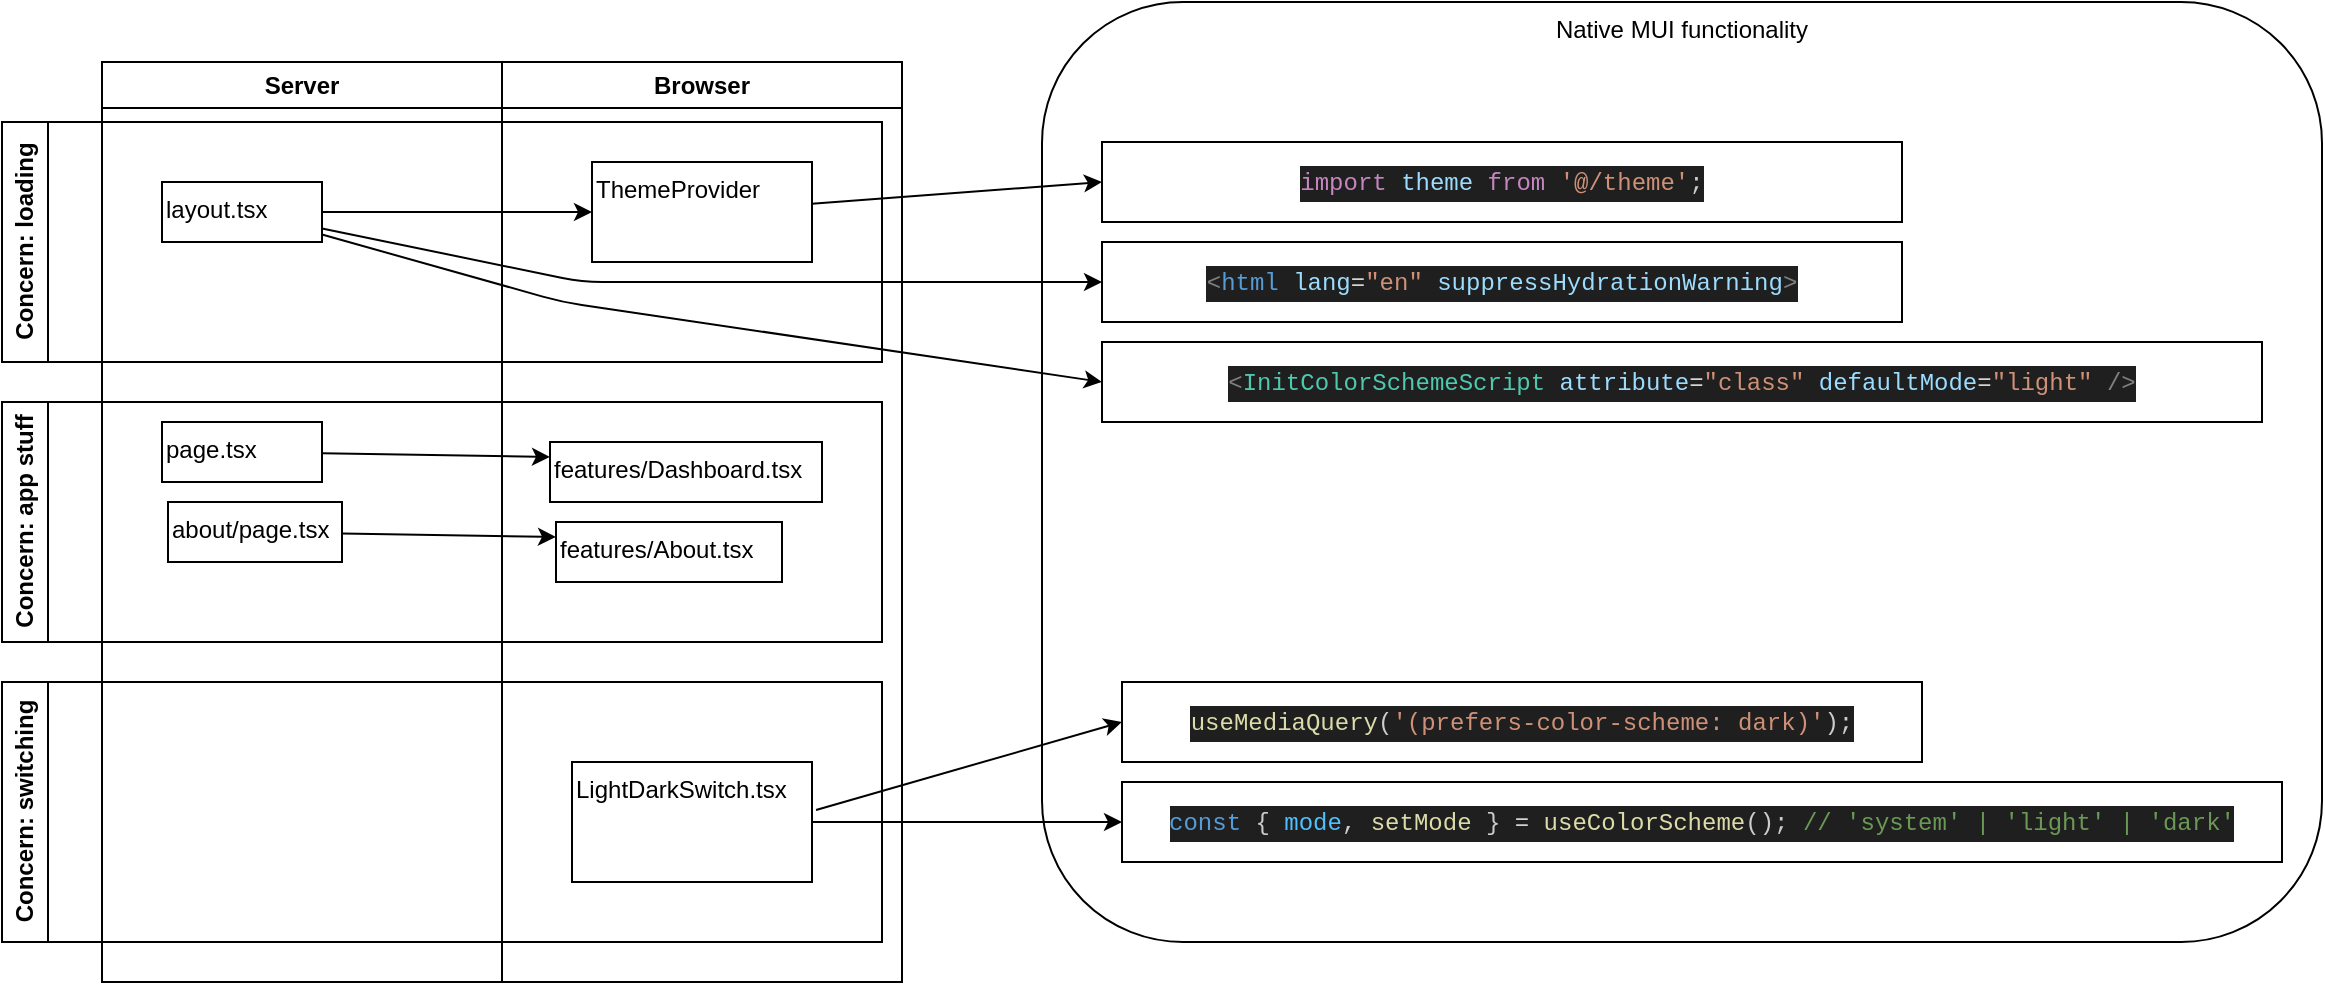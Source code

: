 <mxfile>
    <diagram id="koXbLAuU0xPHTZI7kgfI" name="Page-1">
        <mxGraphModel dx="1046" dy="902" grid="1" gridSize="10" guides="1" tooltips="1" connect="1" arrows="1" fold="1" page="1" pageScale="1" pageWidth="827" pageHeight="1169" math="0" shadow="0">
            <root>
                <mxCell id="0"/>
                <mxCell id="1" parent="0"/>
                <mxCell id="2" value="Browser" style="swimlane;whiteSpace=wrap;html=1;" parent="1" vertex="1">
                    <mxGeometry x="340" y="110" width="200" height="460" as="geometry"/>
                </mxCell>
                <mxCell id="11" value="LightDarkSwitch.tsx" style="rounded=0;whiteSpace=wrap;html=1;align=left;verticalAlign=top;" parent="2" vertex="1">
                    <mxGeometry x="35" y="350" width="120" height="60" as="geometry"/>
                </mxCell>
                <mxCell id="3" value="Server" style="swimlane;whiteSpace=wrap;html=1;" parent="1" vertex="1">
                    <mxGeometry x="140" y="110" width="200" height="460" as="geometry"/>
                </mxCell>
                <mxCell id="16" value="Concern: switching" style="swimlane;horizontal=0;whiteSpace=wrap;html=1;" parent="1" vertex="1">
                    <mxGeometry x="90" y="420" width="440" height="130" as="geometry"/>
                </mxCell>
                <mxCell id="17" value="Concern: app stuff" style="swimlane;horizontal=0;whiteSpace=wrap;html=1;" parent="1" vertex="1">
                    <mxGeometry x="90" y="280" width="440" height="120" as="geometry"/>
                </mxCell>
                <mxCell id="13" value="page.tsx" style="rounded=0;whiteSpace=wrap;html=1;align=left;verticalAlign=top;" parent="17" vertex="1">
                    <mxGeometry x="80" y="10" width="80" height="30" as="geometry"/>
                </mxCell>
                <mxCell id="10" value="features/Dashboard.tsx" style="rounded=0;whiteSpace=wrap;html=1;align=left;verticalAlign=top;" parent="17" vertex="1">
                    <mxGeometry x="274" y="20" width="136" height="30" as="geometry"/>
                </mxCell>
                <mxCell id="14" style="edgeStyle=none;html=1;entryX=0;entryY=0.25;entryDx=0;entryDy=0;" parent="17" source="13" target="10" edge="1">
                    <mxGeometry relative="1" as="geometry"/>
                </mxCell>
                <mxCell id="19" value="about/page.tsx" style="rounded=0;whiteSpace=wrap;html=1;align=left;verticalAlign=top;" vertex="1" parent="17">
                    <mxGeometry x="83" y="50" width="87" height="30" as="geometry"/>
                </mxCell>
                <mxCell id="20" value="features/About.tsx" style="rounded=0;whiteSpace=wrap;html=1;align=left;verticalAlign=top;" vertex="1" parent="17">
                    <mxGeometry x="277" y="60" width="113" height="30" as="geometry"/>
                </mxCell>
                <mxCell id="21" style="edgeStyle=none;html=1;entryX=0;entryY=0.25;entryDx=0;entryDy=0;" edge="1" parent="17" source="19" target="20">
                    <mxGeometry relative="1" as="geometry"/>
                </mxCell>
                <mxCell id="18" value="Concern: loading" style="swimlane;horizontal=0;whiteSpace=wrap;html=1;" parent="1" vertex="1">
                    <mxGeometry x="90" y="140" width="440" height="120" as="geometry"/>
                </mxCell>
                <mxCell id="7" value="ThemeProvider" style="rounded=0;whiteSpace=wrap;html=1;align=left;verticalAlign=top;" parent="18" vertex="1">
                    <mxGeometry x="295" y="20" width="110" height="50" as="geometry"/>
                </mxCell>
                <mxCell id="8" value="layout.tsx" style="rounded=0;whiteSpace=wrap;html=1;align=left;verticalAlign=top;" parent="18" vertex="1">
                    <mxGeometry x="80" y="30" width="80" height="30" as="geometry"/>
                </mxCell>
                <mxCell id="9" style="edgeStyle=none;html=1;" parent="18" source="8" edge="1" target="7">
                    <mxGeometry relative="1" as="geometry">
                        <mxPoint x="270" y="30" as="targetPoint"/>
                    </mxGeometry>
                </mxCell>
                <mxCell id="22" value="Native MUI functionality" style="rounded=1;whiteSpace=wrap;html=1;verticalAlign=top;" vertex="1" parent="1">
                    <mxGeometry x="610" y="80" width="640" height="470" as="geometry"/>
                </mxCell>
                <mxCell id="23" value="&lt;div style=&quot;color: rgb(204, 204, 204); background-color: rgb(31, 31, 31); font-family: Menlo, Monaco, &amp;quot;Courier New&amp;quot;, monospace; line-height: 18px;&quot;&gt;&lt;span style=&quot;color: #dcdcaa;&quot;&gt;useMediaQuery&lt;/span&gt;(&lt;span style=&quot;color: #ce9178;&quot;&gt;'(prefers-color-scheme: dark)'&lt;/span&gt;);&lt;/div&gt;" style="rounded=0;whiteSpace=wrap;html=1;" vertex="1" parent="1">
                    <mxGeometry x="650" y="420" width="400" height="40" as="geometry"/>
                </mxCell>
                <mxCell id="24" value="&lt;div style=&quot;color: rgb(204, 204, 204); background-color: rgb(31, 31, 31); font-family: Menlo, Monaco, &amp;quot;Courier New&amp;quot;, monospace; line-height: 18px;&quot;&gt;&lt;div style=&quot;line-height: 18px;&quot;&gt;&lt;span style=&quot;color: #569cd6;&quot;&gt;const&lt;/span&gt; { &lt;span style=&quot;color: #4fc1ff;&quot;&gt;mode&lt;/span&gt;, &lt;span style=&quot;color: #dcdcaa;&quot;&gt;setMode&lt;/span&gt; } &lt;span style=&quot;color: #d4d4d4;&quot;&gt;=&lt;/span&gt; &lt;span style=&quot;color: #dcdcaa;&quot;&gt;useColorScheme&lt;/span&gt;(); &lt;span style=&quot;color: #6a9955;&quot;&gt;// 'system' | 'light' | 'dark'&lt;/span&gt;&lt;/div&gt;&lt;/div&gt;" style="rounded=0;whiteSpace=wrap;html=1;" vertex="1" parent="1">
                    <mxGeometry x="650" y="470" width="580" height="40" as="geometry"/>
                </mxCell>
                <mxCell id="25" style="edgeStyle=none;html=1;entryX=0;entryY=0.5;entryDx=0;entryDy=0;exitX=1.017;exitY=0.4;exitDx=0;exitDy=0;exitPerimeter=0;" edge="1" parent="1" source="11" target="23">
                    <mxGeometry relative="1" as="geometry"/>
                </mxCell>
                <mxCell id="26" style="edgeStyle=none;html=1;entryX=0;entryY=0.5;entryDx=0;entryDy=0;exitX=1;exitY=0.5;exitDx=0;exitDy=0;" edge="1" parent="1" source="11" target="24">
                    <mxGeometry relative="1" as="geometry"/>
                </mxCell>
                <mxCell id="27" value="&lt;div style=&quot;color: rgb(204, 204, 204); background-color: rgb(31, 31, 31); font-family: Menlo, Monaco, &amp;quot;Courier New&amp;quot;, monospace; line-height: 18px;&quot;&gt;&lt;div style=&quot;line-height: 18px;&quot;&gt;&lt;span style=&quot;color: #c586c0;&quot;&gt;import&lt;/span&gt; &lt;span style=&quot;color: #9cdcfe;&quot;&gt;theme&lt;/span&gt; &lt;span style=&quot;color: #c586c0;&quot;&gt;from&lt;/span&gt; &lt;span style=&quot;color: #ce9178;&quot;&gt;'@/theme'&lt;/span&gt;;&lt;/div&gt;&lt;/div&gt;" style="rounded=0;whiteSpace=wrap;html=1;" vertex="1" parent="1">
                    <mxGeometry x="640" y="150" width="400" height="40" as="geometry"/>
                </mxCell>
                <mxCell id="28" value="&lt;div style=&quot;color: rgb(204, 204, 204); background-color: rgb(31, 31, 31); font-family: Menlo, Monaco, &amp;quot;Courier New&amp;quot;, monospace; line-height: 18px;&quot;&gt;&lt;div style=&quot;line-height: 18px;&quot;&gt;&lt;div style=&quot;line-height: 18px;&quot;&gt;&lt;span style=&quot;color: #808080;&quot;&gt;&amp;lt;&lt;/span&gt;&lt;span style=&quot;color: #4ec9b0;&quot;&gt;InitColorSchemeScript&lt;/span&gt; &lt;span style=&quot;color: #9cdcfe;&quot;&gt;attribute&lt;/span&gt;&lt;span style=&quot;color: #d4d4d4;&quot;&gt;=&lt;/span&gt;&lt;span style=&quot;color: #ce9178;&quot;&gt;&quot;class&quot;&lt;/span&gt; &lt;span style=&quot;color: #9cdcfe;&quot;&gt;defaultMode&lt;/span&gt;&lt;span style=&quot;color: #d4d4d4;&quot;&gt;=&lt;/span&gt;&lt;span style=&quot;color: #ce9178;&quot;&gt;&quot;light&quot;&lt;/span&gt; &lt;span style=&quot;color: #808080;&quot;&gt;/&amp;gt;&lt;/span&gt;&lt;/div&gt;&lt;/div&gt;&lt;/div&gt;" style="rounded=0;whiteSpace=wrap;html=1;" vertex="1" parent="1">
                    <mxGeometry x="640" y="250" width="580" height="40" as="geometry"/>
                </mxCell>
                <mxCell id="29" style="edgeStyle=none;html=1;entryX=0;entryY=0.5;entryDx=0;entryDy=0;" edge="1" parent="1" source="7" target="27">
                    <mxGeometry relative="1" as="geometry"/>
                </mxCell>
                <mxCell id="30" style="edgeStyle=none;html=1;entryX=0;entryY=0.5;entryDx=0;entryDy=0;" edge="1" parent="1" source="8" target="28">
                    <mxGeometry relative="1" as="geometry">
                        <Array as="points">
                            <mxPoint x="370" y="230"/>
                        </Array>
                    </mxGeometry>
                </mxCell>
                <mxCell id="31" value="&lt;div style=&quot;color: rgb(204, 204, 204); background-color: rgb(31, 31, 31); font-family: Menlo, Monaco, &amp;quot;Courier New&amp;quot;, monospace; line-height: 18px;&quot;&gt;&lt;div style=&quot;line-height: 18px;&quot;&gt;&lt;div style=&quot;line-height: 18px;&quot;&gt;&lt;span style=&quot;color: #808080;&quot;&gt;&amp;lt;&lt;/span&gt;&lt;span style=&quot;color: #569cd6;&quot;&gt;html&lt;/span&gt; &lt;span style=&quot;color: #9cdcfe;&quot;&gt;lang&lt;/span&gt;&lt;span style=&quot;color: #d4d4d4;&quot;&gt;=&lt;/span&gt;&lt;span style=&quot;color: #ce9178;&quot;&gt;&quot;en&quot;&lt;/span&gt; &lt;span style=&quot;color: #9cdcfe;&quot;&gt;suppressHydrationWarning&lt;/span&gt;&lt;span style=&quot;color: #808080;&quot;&gt;&amp;gt;&lt;/span&gt;&lt;/div&gt;&lt;/div&gt;&lt;/div&gt;" style="rounded=0;whiteSpace=wrap;html=1;" vertex="1" parent="1">
                    <mxGeometry x="640" y="200" width="400" height="40" as="geometry"/>
                </mxCell>
                <mxCell id="32" style="edgeStyle=none;html=1;entryX=0;entryY=0.5;entryDx=0;entryDy=0;" edge="1" parent="1" source="8" target="31">
                    <mxGeometry relative="1" as="geometry">
                        <Array as="points">
                            <mxPoint x="380" y="220"/>
                        </Array>
                    </mxGeometry>
                </mxCell>
            </root>
        </mxGraphModel>
    </diagram>
</mxfile>